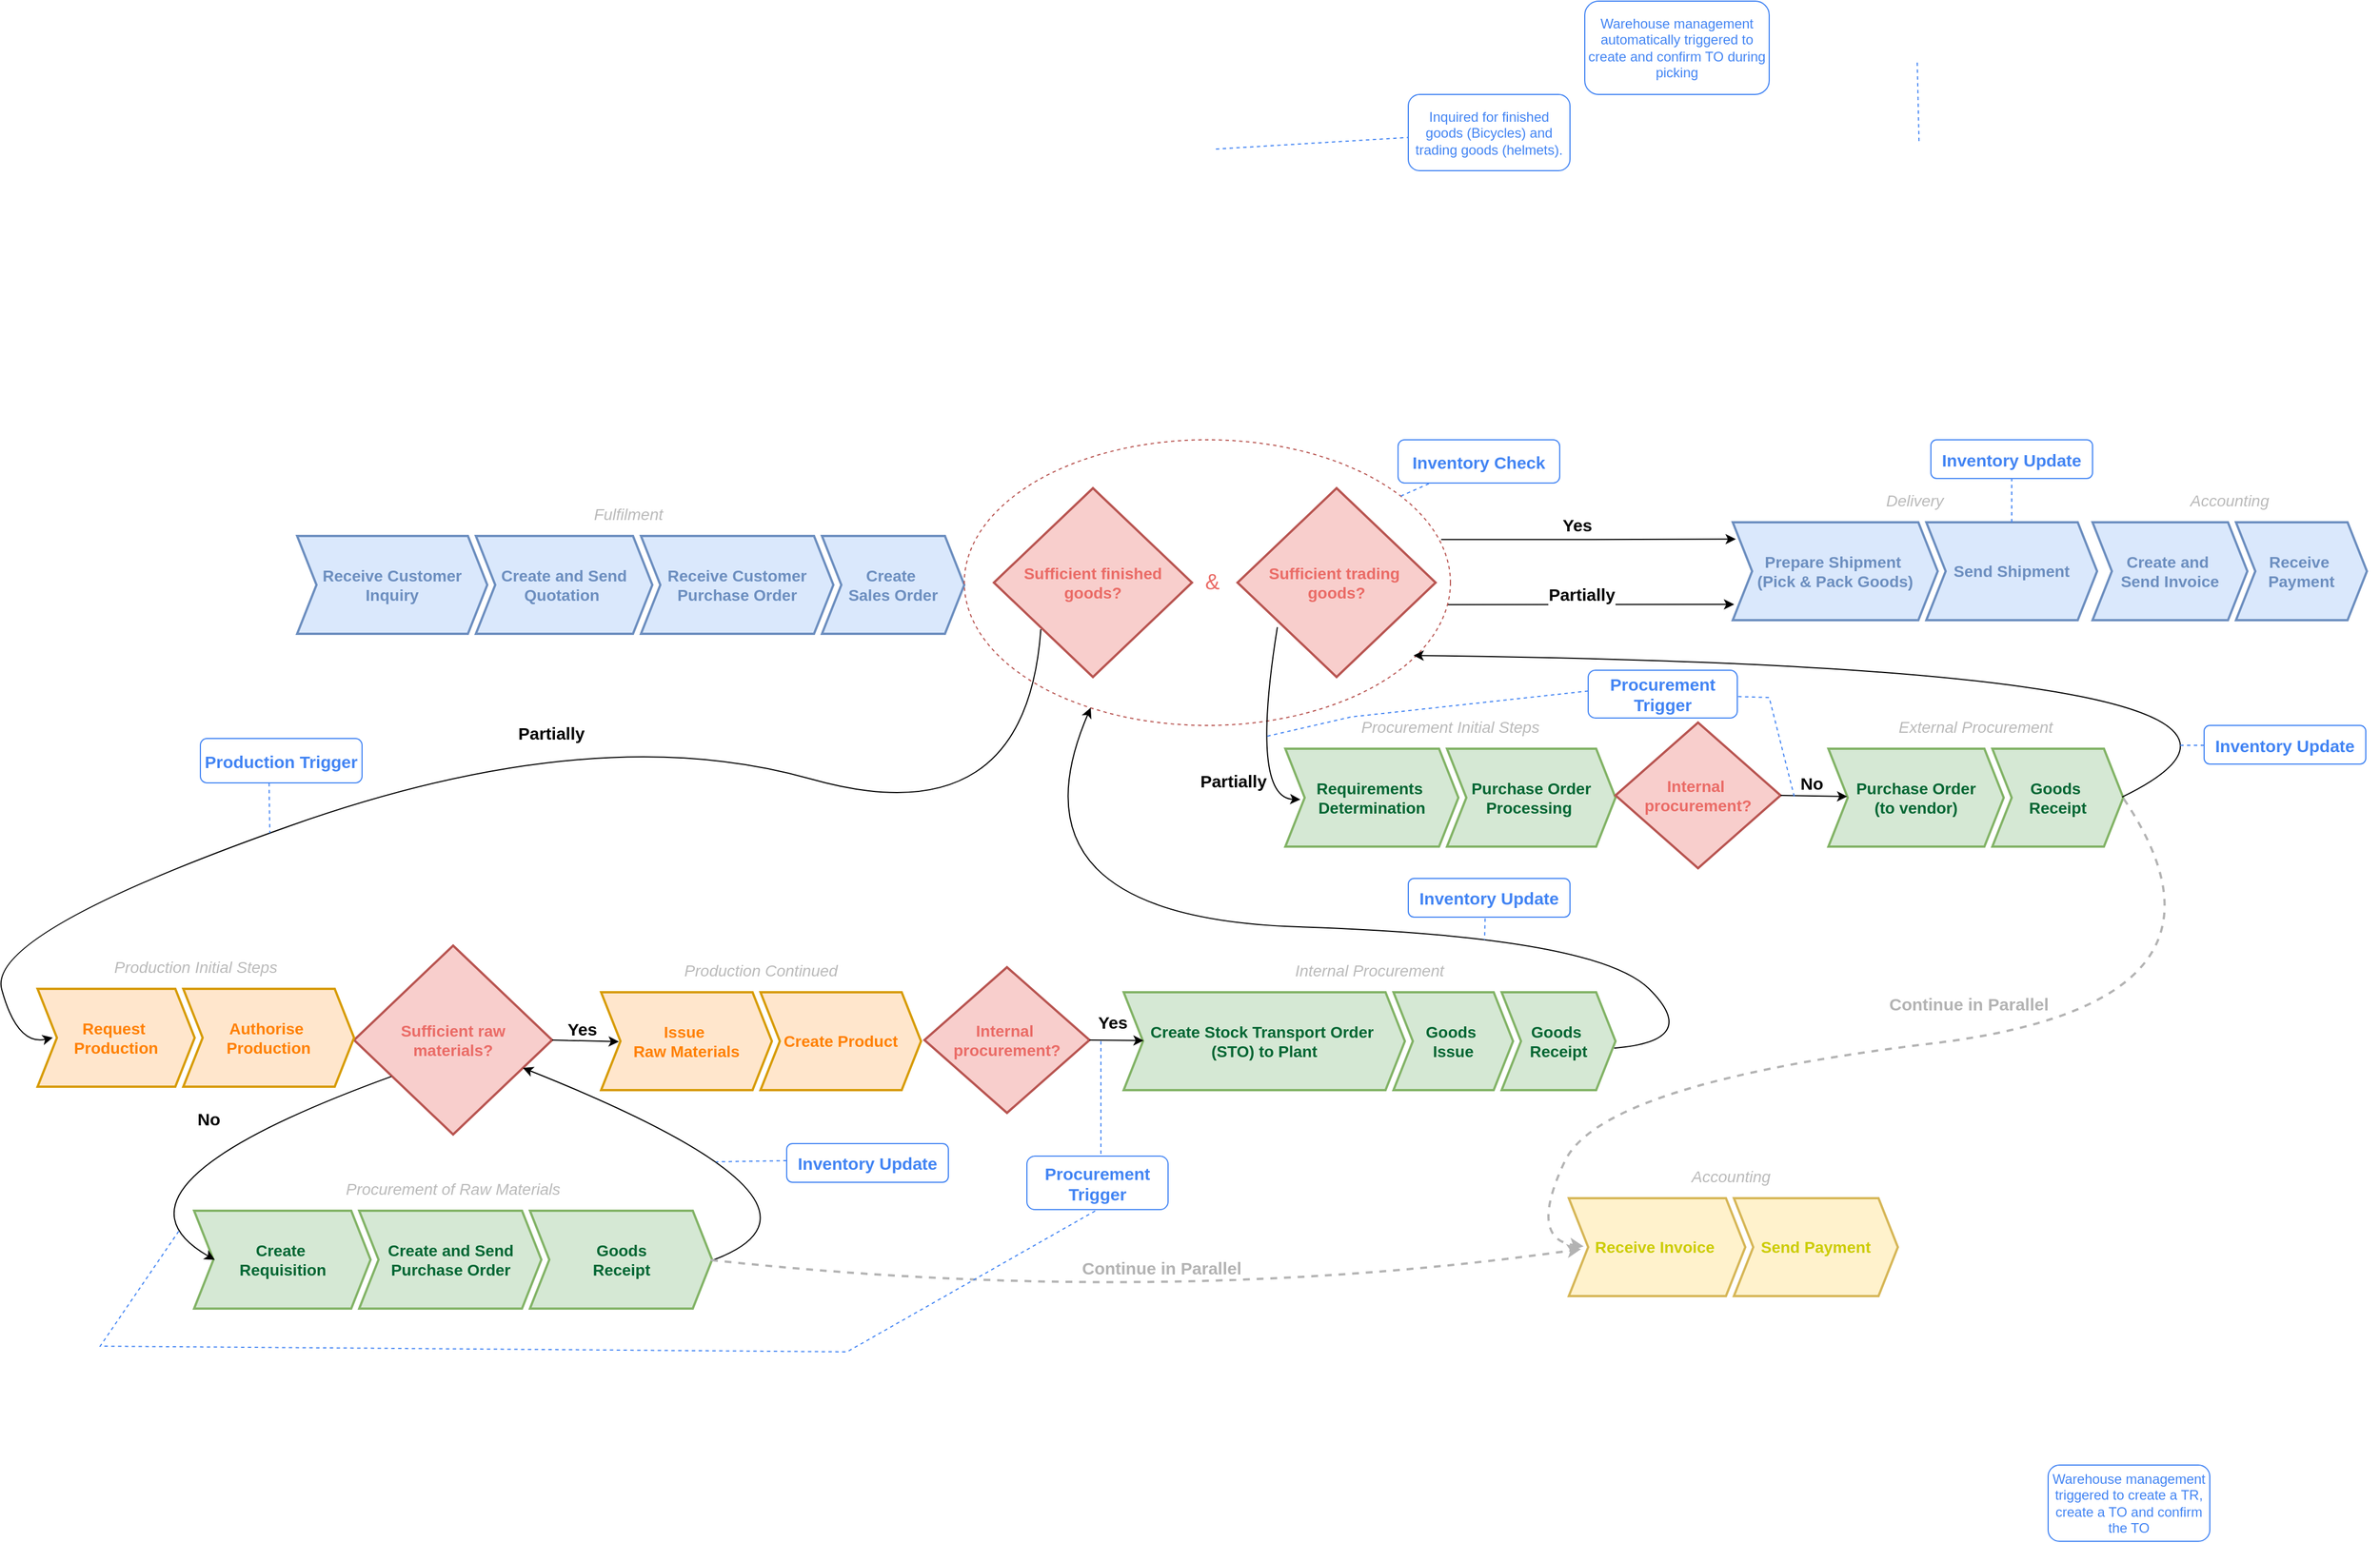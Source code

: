 <mxfile border="50" scale="3" compressed="false" locked="false" version="24.9.1">
  <diagram name="Blank" id="YmL12bMKpDGza6XwsDPr">
    <mxGraphModel dx="2265" dy="1233" grid="0" gridSize="10" guides="1" tooltips="1" connect="1" arrows="1" fold="1" page="0" pageScale="1" pageWidth="827" pageHeight="1169" background="none" math="1" shadow="0">
      <root>
        <mxCell id="X5NqExCQtvZxIxQ7pmgY-0" />
        <mxCell id="1" parent="X5NqExCQtvZxIxQ7pmgY-0" />
        <mxCell id="NjAqU9Y5rHBkyYTPuW-a-1" value="Fulfilment " style="swimlane;fontStyle=2;childLayout=stackLayout;horizontal=1;startSize=20;fillColor=none;horizontalStack=1;resizeParent=1;resizeParentMax=0;resizeLast=0;collapsible=0;marginBottom=0;swimlaneFillColor=none;strokeColor=none;fontFamily=Helvetica;fontSize=14;fontColor=#BABABA;points=[];verticalAlign=middle;stackBorder=10;stackSpacing=-10;resizable=1;" parent="1" vertex="1">
          <mxGeometry x="590" y="103" width="606" height="126" as="geometry" />
        </mxCell>
        <mxCell id="NjAqU9Y5rHBkyYTPuW-a-2" value="Receive Customer Inquiry" style="shape=step;perimeter=stepPerimeter;strokeColor=#6C8EBF;fontFamily=Helvetica;fontSize=14;fontColor=#6C8EBF;fillColor=#dae8fc;fixedSize=1;size=17;fontStyle=1;strokeWidth=2;spacingTop=0;points=[];align=center;horizontal=1;verticalAlign=middle;whiteSpace=wrap;" parent="NjAqU9Y5rHBkyYTPuW-a-1" vertex="1">
          <mxGeometry x="10" y="30" width="167" height="86" as="geometry" />
        </mxCell>
        <mxCell id="wIwEHspbKq6gu-qKWctF-2" value="Create and Send Quotation " style="shape=step;perimeter=stepPerimeter;strokeColor=#6C8EBF;fontFamily=Helvetica;fontSize=14;fontColor=#6C8EBF;fillColor=#dae8fc;fixedSize=1;size=17;fontStyle=1;strokeWidth=2;spacingTop=0;points=[];whiteSpace=wrap;" parent="NjAqU9Y5rHBkyYTPuW-a-1" vertex="1">
          <mxGeometry x="167" y="30" width="155" height="86" as="geometry" />
        </mxCell>
        <mxCell id="wIwEHspbKq6gu-qKWctF-6" value="Receive Customer Purchase Order" style="shape=step;perimeter=stepPerimeter;strokeColor=#6C8EBF;fontFamily=Helvetica;fontSize=14;fontColor=#6C8EBF;fillColor=#dae8fc;fixedSize=1;size=17;fontStyle=1;strokeWidth=2;spacingTop=0;points=[];whiteSpace=wrap;" parent="NjAqU9Y5rHBkyYTPuW-a-1" vertex="1">
          <mxGeometry x="312" y="30" width="169" height="86" as="geometry" />
        </mxCell>
        <mxCell id="wIwEHspbKq6gu-qKWctF-7" value="Create &#xa;Sales Order" style="shape=step;perimeter=stepPerimeter;strokeColor=#6C8EBF;fontFamily=Helvetica;fontSize=14;fontColor=#6C8EBF;fillColor=#dae8fc;fixedSize=1;size=17;fontStyle=1;strokeWidth=2;spacingTop=0;points=[];whiteSpace=wrap;" parent="NjAqU9Y5rHBkyYTPuW-a-1" vertex="1">
          <mxGeometry x="471" y="30" width="125" height="86" as="geometry" />
        </mxCell>
        <mxCell id="wIwEHspbKq6gu-qKWctF-3" value="&lt;span style=&quot;font-size: 14px;&quot;&gt;&lt;b style=&quot;&quot;&gt;&lt;font color=&quot;#ea6b66&quot;&gt;Sufficient finished goods?&lt;/font&gt;&lt;/b&gt;&lt;/span&gt;" style="rhombus;whiteSpace=wrap;html=1;fillColor=#f8cecc;strokeColor=#b85450;strokeWidth=2;" parent="1" vertex="1">
          <mxGeometry x="1212" y="91" width="174" height="166" as="geometry" />
        </mxCell>
        <mxCell id="UCvCHapo_F8oKqmNEIeb-1" value="" style="endArrow=none;dashed=1;html=1;rounded=0;fontColor=default;labelBackgroundColor=default;strokeColor=#4284F3;" parent="1" target="wIwEHspbKq6gu-qKWctF-10" edge="1">
          <mxGeometry width="50" height="50" relative="1" as="geometry">
            <mxPoint x="1407" y="-207" as="sourcePoint" />
            <mxPoint x="292" y="42" as="targetPoint" />
          </mxGeometry>
        </mxCell>
        <mxCell id="wIwEHspbKq6gu-qKWctF-10" value="&lt;font color=&quot;#4284f3&quot;&gt;Inquired for finished goods (Bicycles) and trading goods (helmets).&lt;/font&gt;" style="rounded=1;whiteSpace=wrap;html=1;strokeColor=#4284F3;" parent="1" vertex="1">
          <mxGeometry x="1576" y="-255" width="142" height="67" as="geometry" />
        </mxCell>
        <mxCell id="UCvCHapo_F8oKqmNEIeb-2" value="&lt;span style=&quot;font-size: 14px;&quot;&gt;&lt;b style=&quot;&quot;&gt;&lt;font color=&quot;#ea6b66&quot;&gt;Sufficient trading&amp;nbsp;&lt;/font&gt;&lt;/b&gt;&lt;/span&gt;&lt;div&gt;&lt;span style=&quot;font-size: 14px;&quot;&gt;&lt;b style=&quot;&quot;&gt;&lt;font color=&quot;#ea6b66&quot;&gt;goods?&lt;/font&gt;&lt;/b&gt;&lt;/span&gt;&lt;/div&gt;" style="rhombus;whiteSpace=wrap;html=1;fillColor=#f8cecc;strokeColor=#b85450;strokeWidth=2;" parent="1" vertex="1">
          <mxGeometry x="1426" y="91" width="174" height="166" as="geometry" />
        </mxCell>
        <mxCell id="UCvCHapo_F8oKqmNEIeb-7" value="Delivery" style="swimlane;fontStyle=2;childLayout=stackLayout;horizontal=1;startSize=20;fillColor=none;horizontalStack=1;resizeParent=1;resizeParentMax=0;resizeLast=0;collapsible=0;marginBottom=0;swimlaneFillColor=none;strokeColor=none;fontFamily=Helvetica;fontSize=14;fontColor=#BABABA;points=[];verticalAlign=middle;stackBorder=10;stackSpacing=-10;resizable=1;" parent="1" vertex="1">
          <mxGeometry x="1851" y="91" width="340" height="126" as="geometry" />
        </mxCell>
        <mxCell id="UCvCHapo_F8oKqmNEIeb-8" value="Prepare Shipment &#xa;(Pick &amp; Pack Goods)" style="shape=step;perimeter=stepPerimeter;strokeColor=#6C8EBF;fontFamily=Helvetica;fontSize=14;fontColor=#6C8EBF;fillColor=#dae8fc;fixedSize=1;size=17;fontStyle=1;strokeWidth=2;spacingTop=0;points=[];align=center;horizontal=1;verticalAlign=middle;whiteSpace=wrap;" parent="UCvCHapo_F8oKqmNEIeb-7" vertex="1">
          <mxGeometry x="10" y="30" width="180" height="86" as="geometry" />
        </mxCell>
        <mxCell id="UCvCHapo_F8oKqmNEIeb-9" value="Send Shipment" style="shape=step;perimeter=stepPerimeter;strokeColor=#6C8EBF;fontFamily=Helvetica;fontSize=14;fontColor=#6C8EBF;fillColor=#dae8fc;fixedSize=1;size=17;fontStyle=1;strokeWidth=2;spacingTop=0;points=[];whiteSpace=wrap;" parent="UCvCHapo_F8oKqmNEIeb-7" vertex="1">
          <mxGeometry x="180" y="30" width="150" height="86" as="geometry" />
        </mxCell>
        <mxCell id="UCvCHapo_F8oKqmNEIeb-14" value="Accounting" style="swimlane;fontStyle=2;childLayout=stackLayout;horizontal=1;startSize=20;fillColor=none;horizontalStack=1;resizeParent=1;resizeParentMax=0;resizeLast=0;collapsible=0;marginBottom=0;swimlaneFillColor=none;strokeColor=none;fontFamily=Helvetica;fontSize=14;fontColor=#BABABA;points=[];verticalAlign=middle;stackBorder=10;stackSpacing=-10;resizable=1;" parent="1" vertex="1">
          <mxGeometry x="2167" y="91" width="261" height="126" as="geometry" />
        </mxCell>
        <mxCell id="UCvCHapo_F8oKqmNEIeb-15" value="Create and &#xa;Send Invoice" style="shape=step;perimeter=stepPerimeter;strokeColor=#6C8EBF;fontFamily=Helvetica;fontSize=14;fontColor=#6C8EBF;fillColor=#dae8fc;fixedSize=1;size=17;fontStyle=1;strokeWidth=2;spacingTop=0;points=[];align=center;horizontal=1;verticalAlign=middle;whiteSpace=wrap;" parent="UCvCHapo_F8oKqmNEIeb-14" vertex="1">
          <mxGeometry x="10" y="30" width="136" height="86" as="geometry" />
        </mxCell>
        <mxCell id="UCvCHapo_F8oKqmNEIeb-16" value="Receive &#xa;Payment" style="shape=step;perimeter=stepPerimeter;strokeColor=#6C8EBF;fontFamily=Helvetica;fontSize=14;fontColor=#6C8EBF;fillColor=#dae8fc;fixedSize=1;size=17;fontStyle=1;strokeWidth=2;spacingTop=0;points=[];whiteSpace=wrap;" parent="UCvCHapo_F8oKqmNEIeb-14" vertex="1">
          <mxGeometry x="136" y="30" width="115" height="86" as="geometry" />
        </mxCell>
        <mxCell id="UCvCHapo_F8oKqmNEIeb-20" value="Procurement Initial Steps" style="swimlane;fontStyle=2;childLayout=stackLayout;horizontal=1;startSize=20;fillColor=none;horizontalStack=1;resizeParent=1;resizeParentMax=0;resizeLast=0;collapsible=0;marginBottom=0;swimlaneFillColor=none;strokeColor=none;fontFamily=Helvetica;fontSize=14;fontColor=#BABABA;points=[];verticalAlign=middle;stackBorder=10;stackSpacing=-10;resizable=1;" parent="1" vertex="1">
          <mxGeometry x="1458" y="290" width="310" height="126" as="geometry" />
        </mxCell>
        <mxCell id="UCvCHapo_F8oKqmNEIeb-21" value="Requirements &#xa;Determination" style="shape=step;perimeter=stepPerimeter;strokeColor=#82b366;fontFamily=Helvetica;fontSize=14;fillColor=#d5e8d4;fixedSize=1;size=17;fontStyle=1;strokeWidth=2;spacingTop=0;points=[];align=center;horizontal=1;verticalAlign=middle;whiteSpace=wrap;fontColor=#006633;" parent="UCvCHapo_F8oKqmNEIeb-20" vertex="1">
          <mxGeometry x="10" y="30" width="152" height="86" as="geometry" />
        </mxCell>
        <mxCell id="UCvCHapo_F8oKqmNEIeb-22" value="Purchase Order Processing " style="shape=step;perimeter=stepPerimeter;strokeColor=#82b366;fontFamily=Helvetica;fontSize=14;fillColor=#d5e8d4;fixedSize=1;size=17;fontStyle=1;strokeWidth=2;spacingTop=0;points=[];whiteSpace=wrap;fontColor=#006633;" parent="UCvCHapo_F8oKqmNEIeb-20" vertex="1">
          <mxGeometry x="152" y="30" width="148" height="86" as="geometry" />
        </mxCell>
        <mxCell id="UCvCHapo_F8oKqmNEIeb-23" value="Internal Procurement" style="swimlane;fontStyle=2;childLayout=stackLayout;horizontal=1;startSize=20;fillColor=none;horizontalStack=1;resizeParent=1;resizeParentMax=0;resizeLast=0;collapsible=0;marginBottom=0;swimlaneFillColor=none;strokeColor=none;fontFamily=Helvetica;fontSize=14;fontColor=#BABABA;points=[];verticalAlign=middle;stackBorder=10;stackSpacing=-10;resizable=1;" parent="1" vertex="1">
          <mxGeometry x="1316" y="504" width="452" height="126" as="geometry" />
        </mxCell>
        <mxCell id="UCvCHapo_F8oKqmNEIeb-24" value="Create Stock Transport Order &#xa;(STO) to Plant" style="shape=step;perimeter=stepPerimeter;strokeColor=#82b366;fontFamily=Helvetica;fontSize=14;fillColor=#d5e8d4;fixedSize=1;size=17;fontStyle=1;strokeWidth=2;spacingTop=0;points=[];align=center;horizontal=1;verticalAlign=middle;whiteSpace=wrap;fontColor=#006633;" parent="UCvCHapo_F8oKqmNEIeb-23" vertex="1">
          <mxGeometry x="10" y="30" width="247" height="86" as="geometry" />
        </mxCell>
        <mxCell id="UCvCHapo_F8oKqmNEIeb-25" value="Goods &#xa;Issue" style="shape=step;perimeter=stepPerimeter;strokeColor=#82b366;fontFamily=Helvetica;fontSize=14;fillColor=#d5e8d4;fixedSize=1;size=17;fontStyle=1;strokeWidth=2;spacingTop=0;points=[];whiteSpace=wrap;fontColor=#006633;" parent="UCvCHapo_F8oKqmNEIeb-23" vertex="1">
          <mxGeometry x="247" y="30" width="105" height="86" as="geometry" />
        </mxCell>
        <mxCell id="UCvCHapo_F8oKqmNEIeb-26" value="Goods &#xa;Receipt" style="shape=step;perimeter=stepPerimeter;strokeColor=#82b366;fontFamily=Helvetica;fontSize=14;fillColor=#d5e8d4;fixedSize=1;size=17;fontStyle=1;strokeWidth=2;spacingTop=0;points=[];whiteSpace=wrap;fontColor=#006633;" parent="UCvCHapo_F8oKqmNEIeb-23" vertex="1">
          <mxGeometry x="342" y="30" width="100" height="86" as="geometry" />
        </mxCell>
        <mxCell id="80jmbBOF15hoLSCKZqi4-10" value="External Procurement" style="swimlane;fontStyle=2;childLayout=stackLayout;horizontal=1;startSize=20;fillColor=none;horizontalStack=1;resizeParent=1;resizeParentMax=0;resizeLast=0;collapsible=0;marginBottom=0;swimlaneFillColor=none;strokeColor=none;fontFamily=Helvetica;fontSize=14;fontColor=#BABABA;points=[];verticalAlign=middle;stackBorder=10;stackSpacing=-10;resizable=1;" parent="1" vertex="1">
          <mxGeometry x="1935" y="290" width="279" height="126" as="geometry" />
        </mxCell>
        <mxCell id="80jmbBOF15hoLSCKZqi4-18" value="Purchase Order&#xa;(to vendor)" style="shape=step;perimeter=stepPerimeter;strokeColor=#82b366;fontFamily=Helvetica;fontSize=14;fillColor=#d5e8d4;fixedSize=1;size=17;fontStyle=1;strokeWidth=2;spacingTop=0;points=[];whiteSpace=wrap;fontColor=#006633;" parent="80jmbBOF15hoLSCKZqi4-10" vertex="1">
          <mxGeometry x="10" y="30" width="154" height="86" as="geometry" />
        </mxCell>
        <mxCell id="80jmbBOF15hoLSCKZqi4-19" value="Goods &#xa;Receipt" style="shape=step;perimeter=stepPerimeter;strokeColor=#82b366;fontFamily=Helvetica;fontSize=14;fillColor=#d5e8d4;fixedSize=1;size=17;fontStyle=1;strokeWidth=2;spacingTop=0;points=[];whiteSpace=wrap;fontColor=#006633;" parent="80jmbBOF15hoLSCKZqi4-10" vertex="1">
          <mxGeometry x="154" y="30" width="115" height="86" as="geometry" />
        </mxCell>
        <mxCell id="80jmbBOF15hoLSCKZqi4-15" value="Accounting " style="swimlane;fontStyle=2;childLayout=stackLayout;horizontal=1;startSize=20;fillColor=none;horizontalStack=1;resizeParent=1;resizeParentMax=0;resizeLast=0;collapsible=0;marginBottom=0;swimlaneFillColor=none;strokeColor=none;fontFamily=Helvetica;fontSize=14;fontColor=#BABABA;points=[];verticalAlign=middle;stackBorder=10;stackSpacing=-10;resizable=1;" parent="1" vertex="1">
          <mxGeometry x="1707" y="685" width="309" height="126" as="geometry" />
        </mxCell>
        <mxCell id="80jmbBOF15hoLSCKZqi4-16" value="Receive Invoice " style="shape=step;perimeter=stepPerimeter;strokeColor=#d6b656;fontFamily=Helvetica;fontSize=14;fillColor=#fff2cc;fixedSize=1;size=17;fontStyle=1;strokeWidth=2;spacingTop=0;points=[];align=center;horizontal=1;verticalAlign=middle;whiteSpace=wrap;fontColor=#CCCC00;" parent="80jmbBOF15hoLSCKZqi4-15" vertex="1">
          <mxGeometry x="10" y="30" width="155" height="86" as="geometry" />
        </mxCell>
        <mxCell id="80jmbBOF15hoLSCKZqi4-17" value="Send Payment" style="shape=step;perimeter=stepPerimeter;strokeColor=#d6b656;fontFamily=Helvetica;fontSize=14;fillColor=#fff2cc;fixedSize=1;size=17;fontStyle=1;strokeWidth=2;spacingTop=0;points=[];whiteSpace=wrap;fontColor=#CCCC00;" parent="80jmbBOF15hoLSCKZqi4-15" vertex="1">
          <mxGeometry x="155" y="30" width="144" height="86" as="geometry" />
        </mxCell>
        <mxCell id="80jmbBOF15hoLSCKZqi4-32" style="edgeStyle=orthogonalEdgeStyle;rounded=0;orthogonalLoop=1;jettySize=auto;html=1;exitX=0.981;exitY=0.349;exitDx=0;exitDy=0;exitPerimeter=0;entryX=0.015;entryY=0.172;entryDx=0;entryDy=0;entryPerimeter=0;" parent="1" source="5B3WHIaPC_8j0w-X7diw-1" target="UCvCHapo_F8oKqmNEIeb-8" edge="1">
          <mxGeometry relative="1" as="geometry">
            <mxPoint x="1617" y="136" as="sourcePoint" />
            <mxPoint x="1802" y="136" as="targetPoint" />
          </mxGeometry>
        </mxCell>
        <mxCell id="5B3WHIaPC_8j0w-X7diw-2" value="&lt;font style=&quot;font-size: 15px;&quot;&gt;&lt;b&gt;Yes&lt;/b&gt;&lt;/font&gt;" style="edgeLabel;html=1;align=center;verticalAlign=middle;resizable=0;points=[];" parent="80jmbBOF15hoLSCKZqi4-32" vertex="1" connectable="0">
          <mxGeometry x="-0.288" y="4" relative="1" as="geometry">
            <mxPoint x="27" y="-9" as="offset" />
          </mxGeometry>
        </mxCell>
        <mxCell id="80jmbBOF15hoLSCKZqi4-33" style="edgeStyle=orthogonalEdgeStyle;rounded=0;orthogonalLoop=1;jettySize=auto;html=1;exitX=0.994;exitY=0.577;exitDx=0;exitDy=0;exitPerimeter=0;entryX=0.007;entryY=0.839;entryDx=0;entryDy=0;entryPerimeter=0;" parent="1" source="5B3WHIaPC_8j0w-X7diw-1" target="UCvCHapo_F8oKqmNEIeb-8" edge="1">
          <mxGeometry relative="1" as="geometry">
            <mxPoint x="1615" y="193" as="sourcePoint" />
            <mxPoint x="1800" y="193" as="targetPoint" />
          </mxGeometry>
        </mxCell>
        <mxCell id="5B3WHIaPC_8j0w-X7diw-3" value="&lt;font style=&quot;font-size: 15px;&quot;&gt;&lt;b&gt;Partially&lt;/b&gt;&lt;/font&gt;" style="edgeLabel;html=1;align=center;verticalAlign=middle;resizable=0;points=[];" parent="80jmbBOF15hoLSCKZqi4-33" vertex="1" connectable="0">
          <mxGeometry x="-0.051" relative="1" as="geometry">
            <mxPoint x="-2" y="-10" as="offset" />
          </mxGeometry>
        </mxCell>
        <mxCell id="5B3WHIaPC_8j0w-X7diw-1" value="" style="ellipse;whiteSpace=wrap;html=1;fillColor=none;dashed=1;strokeColor=#b85450;" parent="1" vertex="1">
          <mxGeometry x="1186" y="48.5" width="427" height="251" as="geometry" />
        </mxCell>
        <mxCell id="5B3WHIaPC_8j0w-X7diw-10" value="&lt;font color=&quot;#ea6b66&quot; style=&quot;font-size: 19px;&quot;&gt;&amp;amp;&lt;/font&gt;" style="text;strokeColor=none;align=center;fillColor=none;html=1;verticalAlign=middle;whiteSpace=wrap;rounded=0;" parent="1" vertex="1">
          <mxGeometry x="1370" y="159" width="68" height="30" as="geometry" />
        </mxCell>
        <mxCell id="5B3WHIaPC_8j0w-X7diw-15" value="&lt;span style=&quot;font-size: 14px;&quot;&gt;&lt;b style=&quot;&quot;&gt;&lt;font color=&quot;#ea6b66&quot;&gt;Sufficient raw&lt;/font&gt;&lt;/b&gt;&lt;/span&gt;&lt;div&gt;&lt;span style=&quot;font-size: 14px;&quot;&gt;&lt;b style=&quot;&quot;&gt;&lt;font color=&quot;#ea6b66&quot;&gt;materials?&lt;/font&gt;&lt;/b&gt;&lt;/span&gt;&lt;/div&gt;" style="rhombus;whiteSpace=wrap;html=1;fillColor=#f8cecc;strokeColor=#b85450;strokeWidth=2;" parent="1" vertex="1">
          <mxGeometry x="650" y="493" width="174" height="166" as="geometry" />
        </mxCell>
        <mxCell id="5B3WHIaPC_8j0w-X7diw-16" value="&lt;span style=&quot;font-size: 14px;&quot;&gt;&lt;b style=&quot;&quot;&gt;&lt;font color=&quot;#ea6b66&quot;&gt;Internal&amp;nbsp;&lt;/font&gt;&lt;/b&gt;&lt;/span&gt;&lt;div&gt;&lt;span style=&quot;font-size: 14px;&quot;&gt;&lt;b style=&quot;&quot;&gt;&lt;font color=&quot;#ea6b66&quot;&gt;procurement?&lt;/font&gt;&lt;/b&gt;&lt;/span&gt;&lt;/div&gt;" style="rhombus;whiteSpace=wrap;html=1;fillColor=#f8cecc;strokeColor=#b85450;strokeWidth=2;" parent="1" vertex="1">
          <mxGeometry x="1758" y="297" width="145" height="128" as="geometry" />
        </mxCell>
        <mxCell id="5B3WHIaPC_8j0w-X7diw-19" value="Production Initial Steps" style="swimlane;fontStyle=2;childLayout=stackLayout;horizontal=1;startSize=20;fillColor=none;horizontalStack=1;resizeParent=1;resizeParentMax=0;resizeLast=0;collapsible=0;marginBottom=0;swimlaneFillColor=none;strokeColor=none;fontFamily=Helvetica;fontSize=14;fontColor=#BABABA;points=[];verticalAlign=middle;stackBorder=10;stackSpacing=-10;resizable=1;" parent="1" vertex="1">
          <mxGeometry x="362" y="501" width="298" height="126" as="geometry" />
        </mxCell>
        <mxCell id="5B3WHIaPC_8j0w-X7diw-20" value="Request &#xa;Production" style="shape=step;perimeter=stepPerimeter;strokeColor=#d79b00;fontFamily=Helvetica;fontSize=14;fillColor=#ffe6cc;fixedSize=1;size=17;fontStyle=1;strokeWidth=2;spacingTop=0;points=[];whiteSpace=wrap;fontColor=#FF8000;" parent="5B3WHIaPC_8j0w-X7diw-19" vertex="1">
          <mxGeometry x="10" y="30" width="138" height="86" as="geometry" />
        </mxCell>
        <mxCell id="5B3WHIaPC_8j0w-X7diw-21" value="Authorise &#xa;Production" style="shape=step;perimeter=stepPerimeter;strokeColor=#d79b00;fontFamily=Helvetica;fontSize=14;fillColor=#ffe6cc;fixedSize=1;size=17;fontStyle=1;strokeWidth=2;spacingTop=0;points=[];whiteSpace=wrap;fontColor=#FF8000;" parent="5B3WHIaPC_8j0w-X7diw-19" vertex="1">
          <mxGeometry x="138" y="30" width="150" height="86" as="geometry" />
        </mxCell>
        <mxCell id="5B3WHIaPC_8j0w-X7diw-22" value="Procurement of Raw Materials" style="swimlane;fontStyle=2;childLayout=stackLayout;horizontal=1;startSize=20;fillColor=none;horizontalStack=1;resizeParent=1;resizeParentMax=0;resizeLast=0;collapsible=0;marginBottom=0;swimlaneFillColor=none;strokeColor=none;fontFamily=Helvetica;fontSize=14;fontColor=#BABABA;points=[];verticalAlign=middle;stackBorder=10;stackSpacing=-10;resizable=1;" parent="1" vertex="1">
          <mxGeometry x="499.5" y="696" width="475" height="126" as="geometry" />
        </mxCell>
        <mxCell id="5B3WHIaPC_8j0w-X7diw-23" value="Create &#xa;Requisition" style="shape=step;perimeter=stepPerimeter;strokeColor=#82b366;fontFamily=Helvetica;fontSize=14;fillColor=#d5e8d4;fixedSize=1;size=17;fontStyle=1;strokeWidth=2;spacingTop=0;points=[];align=center;horizontal=1;verticalAlign=middle;whiteSpace=wrap;fontColor=#006633;" parent="5B3WHIaPC_8j0w-X7diw-22" vertex="1">
          <mxGeometry x="10" y="30" width="155" height="86" as="geometry" />
        </mxCell>
        <mxCell id="5B3WHIaPC_8j0w-X7diw-24" value="Create and Send&#xa;Purchase Order" style="shape=step;perimeter=stepPerimeter;strokeColor=#82b366;fontFamily=Helvetica;fontSize=14;fillColor=#d5e8d4;fixedSize=1;size=17;fontStyle=1;strokeWidth=2;spacingTop=0;points=[];whiteSpace=wrap;fontColor=#006633;" parent="5B3WHIaPC_8j0w-X7diw-22" vertex="1">
          <mxGeometry x="155" y="30" width="160" height="86" as="geometry" />
        </mxCell>
        <mxCell id="5B3WHIaPC_8j0w-X7diw-40" value="Goods&#xa;Receipt" style="shape=step;perimeter=stepPerimeter;strokeColor=#82b366;fontFamily=Helvetica;fontSize=14;fillColor=#d5e8d4;fixedSize=1;size=17;fontStyle=1;strokeWidth=2;spacingTop=0;points=[];whiteSpace=wrap;fontColor=#006633;" parent="5B3WHIaPC_8j0w-X7diw-22" vertex="1">
          <mxGeometry x="305" y="30" width="160" height="86" as="geometry" />
        </mxCell>
        <mxCell id="5B3WHIaPC_8j0w-X7diw-25" value="Production Continued" style="swimlane;fontStyle=2;childLayout=stackLayout;horizontal=1;startSize=20;fillColor=none;horizontalStack=1;resizeParent=1;resizeParentMax=0;resizeLast=0;collapsible=0;marginBottom=0;swimlaneFillColor=none;strokeColor=none;fontFamily=Helvetica;fontSize=14;fontColor=#BABABA;points=[];verticalAlign=middle;stackBorder=10;stackSpacing=-10;resizable=1;" parent="1" vertex="1">
          <mxGeometry x="857" y="504" width="301" height="126" as="geometry" />
        </mxCell>
        <mxCell id="5B3WHIaPC_8j0w-X7diw-26" value="Issue &#xa;Raw Materials" style="shape=step;perimeter=stepPerimeter;strokeColor=#d79b00;fontFamily=Helvetica;fontSize=14;fillColor=#ffe6cc;fixedSize=1;size=17;fontStyle=1;strokeWidth=2;spacingTop=0;points=[];whiteSpace=wrap;fontColor=#FF8000;" parent="5B3WHIaPC_8j0w-X7diw-25" vertex="1">
          <mxGeometry x="10" y="30" width="150" height="86" as="geometry" />
        </mxCell>
        <mxCell id="5B3WHIaPC_8j0w-X7diw-27" value="Create Product" style="shape=step;perimeter=stepPerimeter;strokeColor=#d79b00;fontFamily=Helvetica;fontSize=14;fillColor=#ffe6cc;fixedSize=1;size=17;fontStyle=1;strokeWidth=2;spacingTop=0;points=[];whiteSpace=wrap;fontColor=#FF8000;" parent="5B3WHIaPC_8j0w-X7diw-25" vertex="1">
          <mxGeometry x="150" y="30" width="141" height="86" as="geometry" />
        </mxCell>
        <mxCell id="5B3WHIaPC_8j0w-X7diw-30" value="" style="edgeStyle=none;orthogonalLoop=1;jettySize=auto;html=1;rounded=0;curved=1;exitX=0.201;exitY=0.736;exitDx=0;exitDy=0;exitPerimeter=0;entryX=0.087;entryY=0.519;entryDx=0;entryDy=0;entryPerimeter=0;" parent="1" source="UCvCHapo_F8oKqmNEIeb-2" target="UCvCHapo_F8oKqmNEIeb-21" edge="1">
          <mxGeometry width="80" relative="1" as="geometry">
            <mxPoint x="2096" y="474" as="sourcePoint" />
            <mxPoint x="1582" y="482" as="targetPoint" />
            <Array as="points">
              <mxPoint x="1437" y="363" />
            </Array>
          </mxGeometry>
        </mxCell>
        <mxCell id="5B3WHIaPC_8j0w-X7diw-31" value="&lt;font style=&quot;font-size: 15px;&quot;&gt;&lt;b&gt;Partially&lt;/b&gt;&lt;/font&gt;" style="edgeLabel;html=1;align=center;verticalAlign=middle;resizable=0;points=[];" parent="5B3WHIaPC_8j0w-X7diw-30" vertex="1" connectable="0">
          <mxGeometry x="-0.261" y="1" relative="1" as="geometry">
            <mxPoint x="-29" y="63" as="offset" />
          </mxGeometry>
        </mxCell>
        <mxCell id="5B3WHIaPC_8j0w-X7diw-33" value="" style="edgeStyle=none;orthogonalLoop=1;jettySize=auto;html=1;rounded=0;curved=1;exitX=0.237;exitY=0.747;exitDx=0;exitDy=0;exitPerimeter=0;entryX=0.097;entryY=0.499;entryDx=0;entryDy=0;entryPerimeter=0;" parent="1" source="wIwEHspbKq6gu-qKWctF-3" target="5B3WHIaPC_8j0w-X7diw-20" edge="1">
          <mxGeometry width="80" relative="1" as="geometry">
            <mxPoint x="1308" y="397" as="sourcePoint" />
            <mxPoint x="475" y="665" as="targetPoint" />
            <Array as="points">
              <mxPoint x="1240" y="400" />
              <mxPoint x="862" y="293" />
              <mxPoint x="327" y="482" />
              <mxPoint x="354" y="581" />
            </Array>
          </mxGeometry>
        </mxCell>
        <mxCell id="5B3WHIaPC_8j0w-X7diw-35" value="&lt;font style=&quot;font-size: 15px;&quot;&gt;&lt;b&gt;Partially&amp;nbsp;&lt;/b&gt;&lt;/font&gt;" style="edgeLabel;html=1;align=center;verticalAlign=middle;resizable=0;points=[];" parent="5B3WHIaPC_8j0w-X7diw-33" vertex="1" connectable="0">
          <mxGeometry x="-0.07" y="-4" relative="1" as="geometry">
            <mxPoint x="-20" y="11" as="offset" />
          </mxGeometry>
        </mxCell>
        <mxCell id="5B3WHIaPC_8j0w-X7diw-34" value="" style="edgeStyle=none;orthogonalLoop=1;jettySize=auto;html=1;rounded=0;curved=1;dashed=1;strokeColor=#B3B3B3;strokeWidth=2;exitX=1.003;exitY=0.511;exitDx=0;exitDy=0;exitPerimeter=0;entryX=0.084;entryY=0.493;entryDx=0;entryDy=0;entryPerimeter=0;" parent="1" source="80jmbBOF15hoLSCKZqi4-19" target="80jmbBOF15hoLSCKZqi4-16" edge="1">
          <mxGeometry width="80" relative="1" as="geometry">
            <mxPoint x="2607" y="587" as="sourcePoint" />
            <mxPoint x="2217" y="804" as="targetPoint" />
            <Array as="points">
              <mxPoint x="2326" y="544" />
              <mxPoint x="1746" y="614" />
              <mxPoint x="1681" y="751" />
            </Array>
          </mxGeometry>
        </mxCell>
        <mxCell id="iS7NpB1XGk3Hi0MDuRae-2" value="&lt;font color=&quot;#b3b3b3&quot; style=&quot;font-size: 15px;&quot;&gt;&lt;b&gt;Continue in Parallel&lt;/b&gt;&lt;/font&gt;" style="edgeLabel;html=1;align=center;verticalAlign=middle;resizable=0;points=[];" parent="5B3WHIaPC_8j0w-X7diw-34" vertex="1" connectable="0">
          <mxGeometry x="-0.409" y="-32" relative="1" as="geometry">
            <mxPoint x="-176" y="22" as="offset" />
          </mxGeometry>
        </mxCell>
        <mxCell id="5B3WHIaPC_8j0w-X7diw-36" value="" style="edgeStyle=none;orthogonalLoop=1;jettySize=auto;html=1;rounded=0;curved=1;exitX=1;exitY=0.5;exitDx=0;exitDy=0;entryX=0.104;entryY=0.505;entryDx=0;entryDy=0;entryPerimeter=0;" parent="1" source="5B3WHIaPC_8j0w-X7diw-15" target="5B3WHIaPC_8j0w-X7diw-26" edge="1">
          <mxGeometry width="80" relative="1" as="geometry">
            <mxPoint x="983" y="699" as="sourcePoint" />
            <mxPoint x="1063" y="699" as="targetPoint" />
            <Array as="points" />
          </mxGeometry>
        </mxCell>
        <mxCell id="5B3WHIaPC_8j0w-X7diw-37" value="&lt;font style=&quot;font-size: 15px;&quot;&gt;&lt;b&gt;Yes&lt;/b&gt;&lt;/font&gt;" style="edgeLabel;html=1;align=center;verticalAlign=middle;resizable=0;points=[];" parent="5B3WHIaPC_8j0w-X7diw-36" vertex="1" connectable="0">
          <mxGeometry x="0.035" y="6" relative="1" as="geometry">
            <mxPoint x="-5" y="-5" as="offset" />
          </mxGeometry>
        </mxCell>
        <mxCell id="5B3WHIaPC_8j0w-X7diw-38" value="" style="edgeStyle=none;orthogonalLoop=1;jettySize=auto;html=1;rounded=0;curved=1;exitX=0.188;exitY=0.693;exitDx=0;exitDy=0;exitPerimeter=0;entryX=0.117;entryY=0.502;entryDx=0;entryDy=0;entryPerimeter=0;" parent="1" source="5B3WHIaPC_8j0w-X7diw-15" target="5B3WHIaPC_8j0w-X7diw-23" edge="1">
          <mxGeometry width="80" relative="1" as="geometry">
            <mxPoint x="678.722" y="804.996" as="sourcePoint" />
            <mxPoint x="664" y="1011.69" as="targetPoint" />
            <Array as="points">
              <mxPoint x="416" y="705" />
            </Array>
          </mxGeometry>
        </mxCell>
        <mxCell id="5B3WHIaPC_8j0w-X7diw-39" value="&lt;font style=&quot;font-size: 15px;&quot;&gt;&lt;b&gt;No&lt;/b&gt;&lt;/font&gt;" style="edgeLabel;html=1;align=center;verticalAlign=middle;resizable=0;points=[];" parent="5B3WHIaPC_8j0w-X7diw-38" vertex="1" connectable="0">
          <mxGeometry x="-0.218" y="-1" relative="1" as="geometry">
            <mxPoint x="-9" y="-18" as="offset" />
          </mxGeometry>
        </mxCell>
        <mxCell id="5B3WHIaPC_8j0w-X7diw-41" value="" style="edgeStyle=none;orthogonalLoop=1;jettySize=auto;html=1;rounded=0;curved=1;exitX=0.996;exitY=0.51;exitDx=0;exitDy=0;exitPerimeter=0;" parent="1" source="5B3WHIaPC_8j0w-X7diw-40" target="5B3WHIaPC_8j0w-X7diw-15" edge="1">
          <mxGeometry width="80" relative="1" as="geometry">
            <mxPoint x="1123" y="954" as="sourcePoint" />
            <mxPoint x="943" y="843" as="targetPoint" />
            <Array as="points">
              <mxPoint x="1100" y="721" />
            </Array>
          </mxGeometry>
        </mxCell>
        <mxCell id="5B3WHIaPC_8j0w-X7diw-42" value="" style="edgeStyle=none;orthogonalLoop=1;jettySize=auto;html=1;rounded=0;curved=1;dashed=1;strokeColor=#B3B3B3;strokeWidth=2;exitX=0.994;exitY=0.504;exitDx=0;exitDy=0;exitPerimeter=0;entryX=0.069;entryY=0.52;entryDx=0;entryDy=0;entryPerimeter=0;" parent="1" source="5B3WHIaPC_8j0w-X7diw-40" target="80jmbBOF15hoLSCKZqi4-16" edge="1">
          <mxGeometry width="80" relative="1" as="geometry">
            <mxPoint x="1623" y="951" as="sourcePoint" />
            <mxPoint x="1881" y="906" as="targetPoint" />
            <Array as="points">
              <mxPoint x="1357" y="812" />
            </Array>
          </mxGeometry>
        </mxCell>
        <mxCell id="iS7NpB1XGk3Hi0MDuRae-1" value="&lt;span style=&quot;color: rgba(0, 0, 0, 0); font-family: monospace; font-size: 0px; text-align: start;&quot;&gt;%3CmxGraphModel%3E%3Croot%3E%3CmxCell%20id%3D%220%22%2F%3E%3CmxCell%20id%3D%221%22%20parent%3D%220%22%2F%3E%3CmxCell%20id%3D%222%22%20value%3D%22%26lt%3Bfont%20color%3D%26quot%3B%23b3b3b3%26quot%3B%20style%3D%26quot%3Bfont-size%3A%2015px%3B%26quot%3B%26gt%3B%26lt%3Bb%26gt%3BContinue%20in%20Parallel%26lt%3B%2Fb%26gt%3B%26lt%3B%2Ffont%26gt%3B%22%20style%3D%22edgeLabel%3Bhtml%3D1%3Balign%3Dcenter%3BverticalAlign%3Dmiddle%3Bresizable%3D0%3Bpoints%3D%5B%5D%3B%22%20vertex%3D%221%22%20connectable%3D%220%22%20parent%3D%221%22%3E%3CmxGeometry%20x%3D%222084.672%22%20y%3D%22538.704%22%20as%3D%22geometry%22%2F%3E%3C%2FmxCell%3E%3C%2Froot%3E%3C%2FmxGraphModel%3E&lt;/span&gt;" style="edgeLabel;html=1;align=center;verticalAlign=middle;resizable=0;points=[];" parent="5B3WHIaPC_8j0w-X7diw-42" vertex="1" connectable="0">
          <mxGeometry x="0.199" y="27" relative="1" as="geometry">
            <mxPoint x="-62" y="-5" as="offset" />
          </mxGeometry>
        </mxCell>
        <mxCell id="5B3WHIaPC_8j0w-X7diw-43" value="" style="edgeStyle=none;orthogonalLoop=1;jettySize=auto;html=1;rounded=0;curved=1;exitX=1;exitY=0.5;exitDx=0;exitDy=0;" parent="1" source="5B3WHIaPC_8j0w-X7diw-16" target="80jmbBOF15hoLSCKZqi4-18" edge="1">
          <mxGeometry width="80" relative="1" as="geometry">
            <mxPoint x="2104" y="553" as="sourcePoint" />
            <mxPoint x="2184" y="553" as="targetPoint" />
            <Array as="points" />
          </mxGeometry>
        </mxCell>
        <mxCell id="5B3WHIaPC_8j0w-X7diw-44" value="&lt;font style=&quot;font-size: 15px;&quot;&gt;&lt;b&gt;No&lt;/b&gt;&lt;/font&gt;" style="edgeLabel;html=1;align=center;verticalAlign=middle;resizable=0;points=[];" parent="5B3WHIaPC_8j0w-X7diw-43" vertex="1" connectable="0">
          <mxGeometry x="0.36" relative="1" as="geometry">
            <mxPoint x="-13" y="-12" as="offset" />
          </mxGeometry>
        </mxCell>
        <mxCell id="5B3WHIaPC_8j0w-X7diw-45" value="&lt;span style=&quot;font-size: 14px;&quot;&gt;&lt;b style=&quot;&quot;&gt;&lt;font color=&quot;#ea6b66&quot;&gt;Internal&amp;nbsp;&lt;/font&gt;&lt;/b&gt;&lt;/span&gt;&lt;div&gt;&lt;span style=&quot;font-size: 14px;&quot;&gt;&lt;b style=&quot;&quot;&gt;&lt;font color=&quot;#ea6b66&quot;&gt;procurement?&lt;/font&gt;&lt;/b&gt;&lt;/span&gt;&lt;/div&gt;" style="rhombus;whiteSpace=wrap;html=1;fillColor=#f8cecc;strokeColor=#b85450;strokeWidth=2;" parent="1" vertex="1">
          <mxGeometry x="1151" y="512" width="145" height="128" as="geometry" />
        </mxCell>
        <mxCell id="5B3WHIaPC_8j0w-X7diw-46" value="" style="edgeStyle=none;orthogonalLoop=1;jettySize=auto;html=1;rounded=0;curved=1;entryX=0.071;entryY=0.494;entryDx=0;entryDy=0;entryPerimeter=0;exitX=1;exitY=0.5;exitDx=0;exitDy=0;" parent="1" source="5B3WHIaPC_8j0w-X7diw-45" target="UCvCHapo_F8oKqmNEIeb-24" edge="1">
          <mxGeometry width="80" relative="1" as="geometry">
            <mxPoint x="1304" y="739" as="sourcePoint" />
            <mxPoint x="1354" y="746" as="targetPoint" />
            <Array as="points" />
          </mxGeometry>
        </mxCell>
        <mxCell id="5B3WHIaPC_8j0w-X7diw-47" value="&lt;font style=&quot;font-size: 15px;&quot;&gt;&lt;b&gt;Yes&lt;/b&gt;&lt;/font&gt;" style="edgeLabel;html=1;align=center;verticalAlign=middle;resizable=0;points=[];" parent="5B3WHIaPC_8j0w-X7diw-46" vertex="1" connectable="0">
          <mxGeometry x="-0.541" relative="1" as="geometry">
            <mxPoint x="9" y="-16" as="offset" />
          </mxGeometry>
        </mxCell>
        <mxCell id="5B3WHIaPC_8j0w-X7diw-49" value="&lt;font color=&quot;#4284f3&quot;&gt;Warehouse management automatically triggered to create and confirm TO during picking&lt;/font&gt;" style="rounded=1;whiteSpace=wrap;html=1;strokeColor=#4284F3;" parent="1" vertex="1">
          <mxGeometry x="1731" y="-337" width="162" height="82" as="geometry" />
        </mxCell>
        <mxCell id="5B3WHIaPC_8j0w-X7diw-50" value="" style="endArrow=none;dashed=1;html=1;rounded=0;fontColor=default;labelBackgroundColor=default;strokeColor=#4284F3;" parent="1" edge="1">
          <mxGeometry width="50" height="50" relative="1" as="geometry">
            <mxPoint x="2024.59" y="-214" as="sourcePoint" />
            <mxPoint x="2023.0" y="-285" as="targetPoint" />
          </mxGeometry>
        </mxCell>
        <mxCell id="5B3WHIaPC_8j0w-X7diw-51" value="" style="edgeStyle=none;orthogonalLoop=1;jettySize=auto;html=1;rounded=0;curved=1;entryX=0.924;entryY=0.755;entryDx=0;entryDy=0;entryPerimeter=0;exitX=0.991;exitY=0.494;exitDx=0;exitDy=0;exitPerimeter=0;" parent="1" source="80jmbBOF15hoLSCKZqi4-19" target="5B3WHIaPC_8j0w-X7diw-1" edge="1">
          <mxGeometry width="80" relative="1" as="geometry">
            <mxPoint x="2335" y="384" as="sourcePoint" />
            <mxPoint x="1889" y="289" as="targetPoint" />
            <Array as="points">
              <mxPoint x="2439" y="248" />
            </Array>
          </mxGeometry>
        </mxCell>
        <mxCell id="5B3WHIaPC_8j0w-X7diw-52" value="" style="edgeStyle=none;orthogonalLoop=1;jettySize=auto;html=1;rounded=0;curved=1;entryX=0.26;entryY=0.938;entryDx=0;entryDy=0;entryPerimeter=0;exitX=0.988;exitY=0.571;exitDx=0;exitDy=0;exitPerimeter=0;" parent="1" source="UCvCHapo_F8oKqmNEIeb-26" target="5B3WHIaPC_8j0w-X7diw-1" edge="1">
          <mxGeometry width="80" relative="1" as="geometry">
            <mxPoint x="1815" y="725" as="sourcePoint" />
            <mxPoint x="1475" y="579" as="targetPoint" />
            <Array as="points">
              <mxPoint x="1834" y="577" />
              <mxPoint x="1741" y="485" />
              <mxPoint x="1218" y="468" />
            </Array>
          </mxGeometry>
        </mxCell>
        <mxCell id="5B3WHIaPC_8j0w-X7diw-53" value="&lt;font color=&quot;#4284f3&quot;&gt;Warehouse management triggered to create a TR, create a TO and confirm the TO&lt;/font&gt;" style="rounded=1;whiteSpace=wrap;html=1;strokeColor=#4284F3;" parent="1" vertex="1">
          <mxGeometry x="2138" y="949.5" width="142" height="67" as="geometry" />
        </mxCell>
        <mxCell id="QngdXd8b-W-Yvp6lOYoR-2" value="&lt;font color=&quot;#b3b3b3&quot; style=&quot;font-size: 15px;&quot;&gt;&lt;b&gt;Continue in Parallel&lt;/b&gt;&lt;/font&gt;" style="edgeLabel;html=1;align=center;verticalAlign=middle;resizable=0;points=[];" vertex="1" connectable="0" parent="1">
          <mxGeometry x="1353.002" y="771.004" as="geometry">
            <mxPoint x="6" y="5" as="offset" />
          </mxGeometry>
        </mxCell>
        <mxCell id="QngdXd8b-W-Yvp6lOYoR-4" value="" style="endArrow=none;dashed=1;html=1;rounded=0;fontColor=default;labelBackgroundColor=default;strokeColor=#4284F3;" edge="1" parent="1" target="QngdXd8b-W-Yvp6lOYoR-5" source="5B3WHIaPC_8j0w-X7diw-1">
          <mxGeometry width="50" height="50" relative="1" as="geometry">
            <mxPoint x="1440" y="-94" as="sourcePoint" />
            <mxPoint x="325" y="155" as="targetPoint" />
          </mxGeometry>
        </mxCell>
        <mxCell id="QngdXd8b-W-Yvp6lOYoR-5" value="&lt;b&gt;&lt;font color=&quot;#4284f3&quot; style=&quot;font-size: 15px;&quot;&gt;Inventory Check&lt;/font&gt;&lt;/b&gt;" style="rounded=1;whiteSpace=wrap;html=1;strokeColor=#4284F3;" vertex="1" parent="1">
          <mxGeometry x="1567" y="48.5" width="142" height="38" as="geometry" />
        </mxCell>
        <mxCell id="QngdXd8b-W-Yvp6lOYoR-8" value="" style="endArrow=none;dashed=1;html=1;rounded=0;fontColor=default;labelBackgroundColor=default;strokeColor=#4284F3;entryX=0.5;entryY=1;entryDx=0;entryDy=0;" edge="1" parent="1" target="QngdXd8b-W-Yvp6lOYoR-9">
          <mxGeometry width="50" height="50" relative="1" as="geometry">
            <mxPoint x="496" y="744" as="sourcePoint" />
            <mxPoint x="-67" y="975" as="targetPoint" />
            <Array as="points">
              <mxPoint x="427" y="845" />
              <mxPoint x="1083" y="850" />
            </Array>
          </mxGeometry>
        </mxCell>
        <mxCell id="QngdXd8b-W-Yvp6lOYoR-9" value="&lt;font color=&quot;#4284f3&quot;&gt;&lt;span style=&quot;font-size: 15px;&quot;&gt;&lt;b&gt;Procurement Trigger&lt;/b&gt;&lt;/span&gt;&lt;/font&gt;" style="rounded=1;whiteSpace=wrap;html=1;strokeColor=#4284F3;" vertex="1" parent="1">
          <mxGeometry x="1241" y="678" width="124" height="47" as="geometry" />
        </mxCell>
        <mxCell id="QngdXd8b-W-Yvp6lOYoR-10" value="" style="endArrow=none;dashed=1;html=1;rounded=0;fontColor=default;labelBackgroundColor=default;strokeColor=#4284F3;exitX=0.425;exitY=1.004;exitDx=0;exitDy=0;exitPerimeter=0;" edge="1" parent="1" source="QngdXd8b-W-Yvp6lOYoR-11">
          <mxGeometry width="50" height="50" relative="1" as="geometry">
            <mxPoint x="593" y="375.21" as="sourcePoint" />
            <mxPoint x="576" y="394" as="targetPoint" />
          </mxGeometry>
        </mxCell>
        <mxCell id="QngdXd8b-W-Yvp6lOYoR-11" value="&lt;b&gt;&lt;font color=&quot;#4284f3&quot; style=&quot;font-size: 15px;&quot;&gt;Production Trigger&lt;/font&gt;&lt;/b&gt;" style="rounded=1;whiteSpace=wrap;html=1;strokeColor=#4284F3;" vertex="1" parent="1">
          <mxGeometry x="515" y="311" width="142" height="39" as="geometry" />
        </mxCell>
        <mxCell id="QngdXd8b-W-Yvp6lOYoR-12" value="" style="endArrow=none;dashed=1;html=1;rounded=0;fontColor=default;labelBackgroundColor=default;strokeColor=#4284F3;" edge="1" parent="1" target="QngdXd8b-W-Yvp6lOYoR-13" source="UCvCHapo_F8oKqmNEIeb-9">
          <mxGeometry width="50" height="50" relative="1" as="geometry">
            <mxPoint x="1969" y="12" as="sourcePoint" />
            <mxPoint x="854" y="261" as="targetPoint" />
          </mxGeometry>
        </mxCell>
        <mxCell id="QngdXd8b-W-Yvp6lOYoR-13" value="&lt;b&gt;&lt;font color=&quot;#4284f3&quot; style=&quot;font-size: 15px;&quot;&gt;Inventory Update&lt;/font&gt;&lt;/b&gt;" style="rounded=1;whiteSpace=wrap;html=1;strokeColor=#4284F3;" vertex="1" parent="1">
          <mxGeometry x="2035" y="48.5" width="142" height="34" as="geometry" />
        </mxCell>
        <mxCell id="QngdXd8b-W-Yvp6lOYoR-14" value="" style="endArrow=none;dashed=1;html=1;rounded=0;fontColor=default;labelBackgroundColor=default;strokeColor=#4284F3;" edge="1" parent="1" target="QngdXd8b-W-Yvp6lOYoR-15">
          <mxGeometry width="50" height="50" relative="1" as="geometry">
            <mxPoint x="1915" y="362" as="sourcePoint" />
            <mxPoint x="567" y="742" as="targetPoint" />
            <Array as="points">
              <mxPoint x="1893" y="275" />
            </Array>
          </mxGeometry>
        </mxCell>
        <mxCell id="QngdXd8b-W-Yvp6lOYoR-16" value="" style="endArrow=none;dashed=1;html=1;rounded=0;fontColor=default;labelBackgroundColor=default;strokeColor=#4284F3;" edge="1" parent="1">
          <mxGeometry width="50" height="50" relative="1" as="geometry">
            <mxPoint x="1306" y="577" as="sourcePoint" />
            <mxPoint x="1306" y="678" as="targetPoint" />
          </mxGeometry>
        </mxCell>
        <mxCell id="QngdXd8b-W-Yvp6lOYoR-18" value="" style="endArrow=none;dashed=1;html=1;rounded=0;fontColor=default;labelBackgroundColor=default;strokeColor=#4284F3;" edge="1" parent="1">
          <mxGeometry width="50" height="50" relative="1" as="geometry">
            <mxPoint x="2275" y="317" as="sourcePoint" />
            <mxPoint x="2254" y="317" as="targetPoint" />
          </mxGeometry>
        </mxCell>
        <mxCell id="QngdXd8b-W-Yvp6lOYoR-20" value="&lt;b&gt;&lt;font color=&quot;#4284f3&quot; style=&quot;font-size: 15px;&quot;&gt;Inventory Update&lt;/font&gt;&lt;/b&gt;" style="rounded=1;whiteSpace=wrap;html=1;strokeColor=#4284F3;" vertex="1" parent="1">
          <mxGeometry x="2275" y="299.5" width="142" height="34" as="geometry" />
        </mxCell>
        <mxCell id="QngdXd8b-W-Yvp6lOYoR-23" value="" style="endArrow=none;dashed=1;html=1;rounded=0;fontColor=default;labelBackgroundColor=default;strokeColor=#4284F3;exitX=0.475;exitY=1.033;exitDx=0;exitDy=0;exitPerimeter=0;" edge="1" parent="1" source="QngdXd8b-W-Yvp6lOYoR-24">
          <mxGeometry width="50" height="50" relative="1" as="geometry">
            <mxPoint x="1664" y="478" as="sourcePoint" />
            <mxPoint x="1643" y="488" as="targetPoint" />
          </mxGeometry>
        </mxCell>
        <mxCell id="QngdXd8b-W-Yvp6lOYoR-24" value="&lt;b&gt;&lt;font color=&quot;#4284f3&quot; style=&quot;font-size: 15px;&quot;&gt;Inventory Update&lt;/font&gt;&lt;/b&gt;" style="rounded=1;whiteSpace=wrap;html=1;strokeColor=#4284F3;" vertex="1" parent="1">
          <mxGeometry x="1576" y="434" width="142" height="34" as="geometry" />
        </mxCell>
        <mxCell id="QngdXd8b-W-Yvp6lOYoR-25" value="&lt;b&gt;&lt;font color=&quot;#4284f3&quot; style=&quot;font-size: 15px;&quot;&gt;Inventory Update&lt;/font&gt;&lt;/b&gt;" style="rounded=1;whiteSpace=wrap;html=1;strokeColor=#4284F3;" vertex="1" parent="1">
          <mxGeometry x="1030" y="667" width="142" height="34" as="geometry" />
        </mxCell>
        <mxCell id="QngdXd8b-W-Yvp6lOYoR-27" value="" style="endArrow=none;dashed=1;html=1;rounded=0;fontColor=default;labelBackgroundColor=default;strokeColor=#4284F3;exitX=0;exitY=0.441;exitDx=0;exitDy=0;exitPerimeter=0;" edge="1" parent="1" source="QngdXd8b-W-Yvp6lOYoR-25">
          <mxGeometry width="50" height="50" relative="1" as="geometry">
            <mxPoint x="1012" y="651" as="sourcePoint" />
            <mxPoint x="968" y="683" as="targetPoint" />
          </mxGeometry>
        </mxCell>
        <mxCell id="QngdXd8b-W-Yvp6lOYoR-15" value="&lt;font color=&quot;#4284f3&quot;&gt;&lt;span style=&quot;font-size: 15px;&quot;&gt;&lt;b&gt;Procurement Trigger&lt;/b&gt;&lt;/span&gt;&lt;/font&gt;" style="rounded=1;whiteSpace=wrap;html=1;strokeColor=#4284F3;" vertex="1" parent="1">
          <mxGeometry x="1734" y="251" width="131" height="42" as="geometry" />
        </mxCell>
        <mxCell id="QngdXd8b-W-Yvp6lOYoR-28" value="" style="endArrow=none;dashed=1;html=1;rounded=0;fontColor=default;labelBackgroundColor=default;strokeColor=#4284F3;exitX=0;exitY=0.435;exitDx=0;exitDy=0;exitPerimeter=0;" edge="1" parent="1" source="QngdXd8b-W-Yvp6lOYoR-15">
          <mxGeometry width="50" height="50" relative="1" as="geometry">
            <mxPoint x="1626" y="370" as="sourcePoint" />
            <mxPoint x="1452" y="309" as="targetPoint" />
            <Array as="points">
              <mxPoint x="1526" y="292" />
            </Array>
          </mxGeometry>
        </mxCell>
      </root>
    </mxGraphModel>
  </diagram>
</mxfile>
